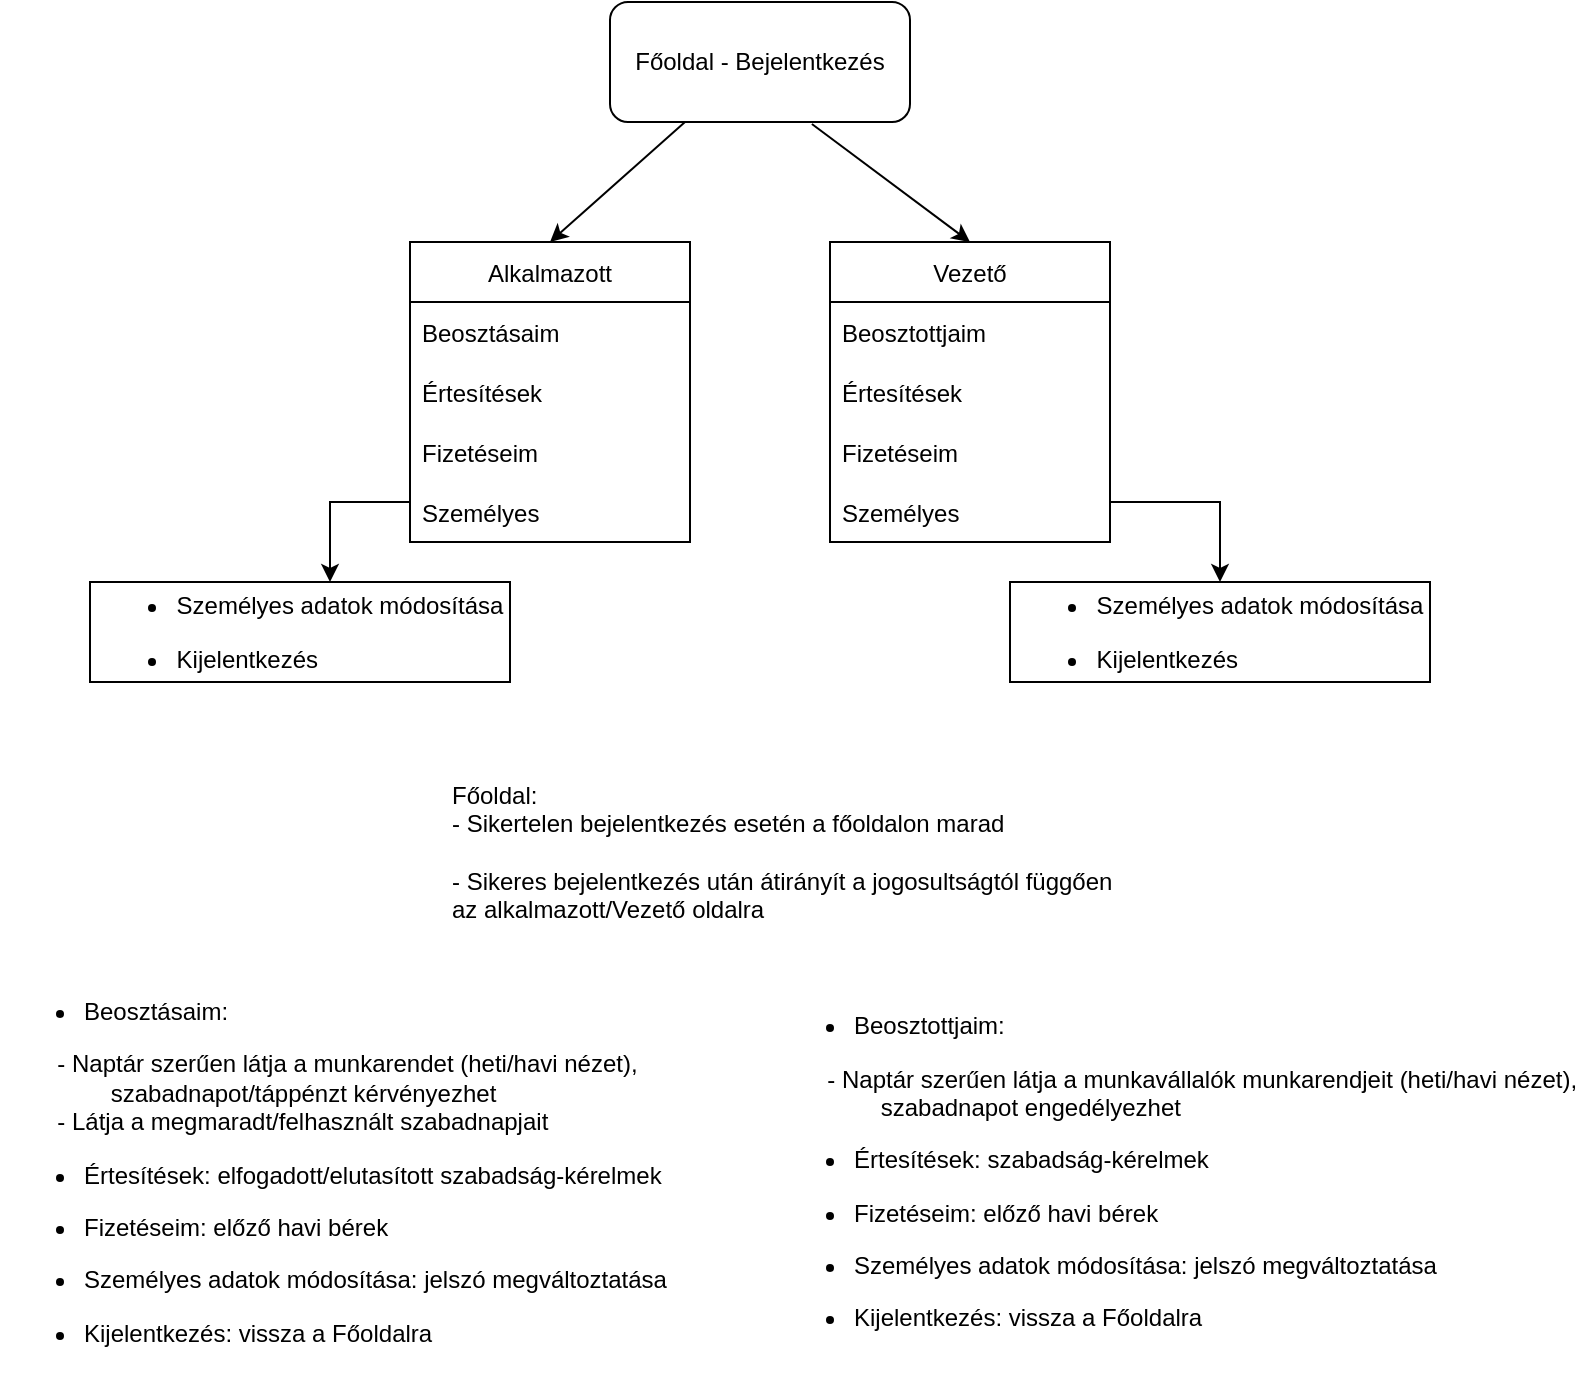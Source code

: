 <mxfile version="16.5.2" type="github"><diagram id="IwJc-QEqkXl9kFJ9T2ZH" name="Page-1"><mxGraphModel dx="1278" dy="564" grid="1" gridSize="10" guides="1" tooltips="1" connect="1" arrows="1" fold="1" page="1" pageScale="1" pageWidth="827" pageHeight="1169" math="0" shadow="0"><root><mxCell id="E9ZvQ36hueqxSMFOdhHU-0"/><mxCell id="E9ZvQ36hueqxSMFOdhHU-1" parent="E9ZvQ36hueqxSMFOdhHU-0"/><mxCell id="AZOoN2vLzfq_cbHg0gJf-1" value="Főoldal - Bejelentkezés" style="rounded=1;whiteSpace=wrap;html=1;" vertex="1" parent="E9ZvQ36hueqxSMFOdhHU-1"><mxGeometry x="330" y="120" width="150" height="60" as="geometry"/></mxCell><mxCell id="AZOoN2vLzfq_cbHg0gJf-14" value="Alkalmazott" style="swimlane;fontStyle=0;childLayout=stackLayout;horizontal=1;startSize=30;horizontalStack=0;resizeParent=1;resizeParentMax=0;resizeLast=0;collapsible=1;marginBottom=0;" vertex="1" parent="E9ZvQ36hueqxSMFOdhHU-1"><mxGeometry x="230" y="240" width="140" height="150" as="geometry"/></mxCell><mxCell id="AZOoN2vLzfq_cbHg0gJf-15" value="Beosztásaim" style="text;strokeColor=none;fillColor=none;align=left;verticalAlign=middle;spacingLeft=4;spacingRight=4;overflow=hidden;points=[[0,0.5],[1,0.5]];portConstraint=eastwest;rotatable=0;" vertex="1" parent="AZOoN2vLzfq_cbHg0gJf-14"><mxGeometry y="30" width="140" height="30" as="geometry"/></mxCell><mxCell id="AZOoN2vLzfq_cbHg0gJf-16" value="Értesítések" style="text;strokeColor=none;fillColor=none;align=left;verticalAlign=middle;spacingLeft=4;spacingRight=4;overflow=hidden;points=[[0,0.5],[1,0.5]];portConstraint=eastwest;rotatable=0;" vertex="1" parent="AZOoN2vLzfq_cbHg0gJf-14"><mxGeometry y="60" width="140" height="30" as="geometry"/></mxCell><mxCell id="AZOoN2vLzfq_cbHg0gJf-17" value="Fizetéseim" style="text;strokeColor=none;fillColor=none;align=left;verticalAlign=middle;spacingLeft=4;spacingRight=4;overflow=hidden;points=[[0,0.5],[1,0.5]];portConstraint=eastwest;rotatable=0;" vertex="1" parent="AZOoN2vLzfq_cbHg0gJf-14"><mxGeometry y="90" width="140" height="30" as="geometry"/></mxCell><mxCell id="AZOoN2vLzfq_cbHg0gJf-30" value="Személyes" style="text;strokeColor=none;fillColor=none;align=left;verticalAlign=middle;spacingLeft=4;spacingRight=4;overflow=hidden;points=[[0,0.5],[1,0.5]];portConstraint=eastwest;rotatable=0;" vertex="1" parent="AZOoN2vLzfq_cbHg0gJf-14"><mxGeometry y="120" width="140" height="30" as="geometry"/></mxCell><mxCell id="AZOoN2vLzfq_cbHg0gJf-28" value="" style="edgeStyle=segmentEdgeStyle;endArrow=classic;html=1;rounded=0;" edge="1" parent="E9ZvQ36hueqxSMFOdhHU-1"><mxGeometry width="50" height="50" relative="1" as="geometry"><mxPoint x="230" y="370" as="sourcePoint"/><mxPoint x="190" y="410" as="targetPoint"/></mxGeometry></mxCell><mxCell id="AZOoN2vLzfq_cbHg0gJf-29" value="&lt;div&gt;&lt;ul&gt;&lt;li&gt;Személyes adatok módosítása&lt;/li&gt;&lt;/ul&gt;&lt;/div&gt;&lt;div align=&quot;left&quot;&gt;&lt;ul&gt;&lt;li&gt;Kijelentkezés&lt;br&gt;&lt;/li&gt;&lt;/ul&gt;&lt;/div&gt;" style="rounded=0;whiteSpace=wrap;html=1;" vertex="1" parent="E9ZvQ36hueqxSMFOdhHU-1"><mxGeometry x="70" y="410" width="210" height="50" as="geometry"/></mxCell><mxCell id="AZOoN2vLzfq_cbHg0gJf-31" value="" style="endArrow=classic;html=1;rounded=0;entryX=0.5;entryY=0;entryDx=0;entryDy=0;exitX=0.25;exitY=1;exitDx=0;exitDy=0;" edge="1" parent="E9ZvQ36hueqxSMFOdhHU-1" source="AZOoN2vLzfq_cbHg0gJf-1" target="AZOoN2vLzfq_cbHg0gJf-14"><mxGeometry width="50" height="50" relative="1" as="geometry"><mxPoint x="370" y="170" as="sourcePoint"/><mxPoint x="310" y="230" as="targetPoint"/></mxGeometry></mxCell><mxCell id="AZOoN2vLzfq_cbHg0gJf-32" value="Vezető" style="swimlane;fontStyle=0;childLayout=stackLayout;horizontal=1;startSize=30;horizontalStack=0;resizeParent=1;resizeParentMax=0;resizeLast=0;collapsible=1;marginBottom=0;" vertex="1" parent="E9ZvQ36hueqxSMFOdhHU-1"><mxGeometry x="440" y="240" width="140" height="150" as="geometry"/></mxCell><mxCell id="AZOoN2vLzfq_cbHg0gJf-33" value="Beosztottjaim" style="text;strokeColor=none;fillColor=none;align=left;verticalAlign=middle;spacingLeft=4;spacingRight=4;overflow=hidden;points=[[0,0.5],[1,0.5]];portConstraint=eastwest;rotatable=0;" vertex="1" parent="AZOoN2vLzfq_cbHg0gJf-32"><mxGeometry y="30" width="140" height="30" as="geometry"/></mxCell><mxCell id="AZOoN2vLzfq_cbHg0gJf-34" value="Értesítések" style="text;strokeColor=none;fillColor=none;align=left;verticalAlign=middle;spacingLeft=4;spacingRight=4;overflow=hidden;points=[[0,0.5],[1,0.5]];portConstraint=eastwest;rotatable=0;" vertex="1" parent="AZOoN2vLzfq_cbHg0gJf-32"><mxGeometry y="60" width="140" height="30" as="geometry"/></mxCell><mxCell id="AZOoN2vLzfq_cbHg0gJf-35" value="Fizetéseim" style="text;strokeColor=none;fillColor=none;align=left;verticalAlign=middle;spacingLeft=4;spacingRight=4;overflow=hidden;points=[[0,0.5],[1,0.5]];portConstraint=eastwest;rotatable=0;" vertex="1" parent="AZOoN2vLzfq_cbHg0gJf-32"><mxGeometry y="90" width="140" height="30" as="geometry"/></mxCell><mxCell id="AZOoN2vLzfq_cbHg0gJf-36" value="Személyes" style="text;strokeColor=none;fillColor=none;align=left;verticalAlign=middle;spacingLeft=4;spacingRight=4;overflow=hidden;points=[[0,0.5],[1,0.5]];portConstraint=eastwest;rotatable=0;" vertex="1" parent="AZOoN2vLzfq_cbHg0gJf-32"><mxGeometry y="120" width="140" height="30" as="geometry"/></mxCell><mxCell id="AZOoN2vLzfq_cbHg0gJf-37" value="" style="endArrow=classic;html=1;rounded=0;entryX=0.5;entryY=0;entryDx=0;entryDy=0;exitX=0.673;exitY=1.017;exitDx=0;exitDy=0;exitPerimeter=0;" edge="1" parent="E9ZvQ36hueqxSMFOdhHU-1" source="AZOoN2vLzfq_cbHg0gJf-1" target="AZOoN2vLzfq_cbHg0gJf-32"><mxGeometry width="50" height="50" relative="1" as="geometry"><mxPoint x="430" y="190" as="sourcePoint"/><mxPoint x="480" y="180" as="targetPoint"/></mxGeometry></mxCell><mxCell id="AZOoN2vLzfq_cbHg0gJf-38" value="&lt;div&gt;&lt;ul&gt;&lt;li&gt;Személyes adatok módosítása&lt;/li&gt;&lt;/ul&gt;&lt;/div&gt;&lt;div align=&quot;left&quot;&gt;&lt;ul&gt;&lt;li&gt;Kijelentkezés&lt;br&gt;&lt;/li&gt;&lt;/ul&gt;&lt;/div&gt;" style="rounded=0;whiteSpace=wrap;html=1;" vertex="1" parent="E9ZvQ36hueqxSMFOdhHU-1"><mxGeometry x="530" y="410" width="210" height="50" as="geometry"/></mxCell><mxCell id="AZOoN2vLzfq_cbHg0gJf-39" value="" style="edgeStyle=segmentEdgeStyle;endArrow=classic;html=1;rounded=0;entryX=0.5;entryY=0;entryDx=0;entryDy=0;" edge="1" parent="E9ZvQ36hueqxSMFOdhHU-1" target="AZOoN2vLzfq_cbHg0gJf-38"><mxGeometry width="50" height="50" relative="1" as="geometry"><mxPoint x="580" y="370" as="sourcePoint"/><mxPoint x="630" y="320" as="targetPoint"/></mxGeometry></mxCell><mxCell id="AZOoN2vLzfq_cbHg0gJf-40" value="&lt;div align=&quot;left&quot;&gt;Főoldal:&lt;/div&gt;&lt;div align=&quot;left&quot;&gt;- Sikertelen bejelentkezés esetén a főoldalon marad&lt;/div&gt;&lt;div&gt;&lt;br&gt;&lt;/div&gt;&lt;div&gt;- Sikeres bejelentkezés után átirányít a jogosultságtól függően&lt;/div&gt;&lt;div&gt;az alkalmazott/Vezető oldalra&lt;br&gt;&lt;/div&gt;" style="text;html=1;align=left;verticalAlign=middle;resizable=1;points=[];autosize=1;strokeColor=none;fillColor=none;" vertex="1" parent="E9ZvQ36hueqxSMFOdhHU-1"><mxGeometry x="249" y="500" width="330" height="90" as="geometry"/></mxCell><mxCell id="AZOoN2vLzfq_cbHg0gJf-42" value="&lt;ul&gt;&lt;li&gt;Beosztásaim: &lt;br&gt;&lt;/li&gt;&lt;/ul&gt;&lt;div&gt;&lt;span style=&quot;white-space: pre&quot;&gt;&#9;&lt;/span&gt;- Naptár szerűen látja a munkarendet (heti/havi nézet),&lt;/div&gt;&lt;div&gt;&amp;nbsp;&lt;span style=&quot;white-space: pre&quot;&gt;&#9;&lt;/span&gt;&lt;span style=&quot;white-space: pre&quot;&gt;&#9;&lt;/span&gt;szabadnapot/táppénzt kérvényezhet&lt;/div&gt;&lt;div&gt;&lt;span style=&quot;white-space: pre&quot;&gt;&#9;&lt;/span&gt;- Látja a megmaradt/felhasznált szabadnapjait&lt;br&gt; &lt;/div&gt;&lt;div&gt;&lt;ul&gt;&lt;li&gt;Értesítések: elfogadott/elutasított szabadság-kérelmek&lt;/li&gt;&lt;/ul&gt;&lt;/div&gt;&lt;div&gt;&lt;ul&gt;&lt;li&gt;Fizetéseim: előző havi bérek&lt;/li&gt;&lt;/ul&gt;&lt;/div&gt;&lt;div&gt;&lt;ul&gt;&lt;li&gt;Személyes adatok módosítása: jelszó megváltoztatása&lt;/li&gt;&lt;/ul&gt;&lt;/div&gt;&lt;div&gt;&lt;ul&gt;&lt;li&gt;Kijelentkezés: vissza a Főoldalra&lt;br&gt;&lt;/li&gt;&lt;/ul&gt;&lt;/div&gt;" style="text;html=1;align=left;verticalAlign=middle;resizable=1;points=[];autosize=1;strokeColor=none;fillColor=none;" vertex="1" parent="E9ZvQ36hueqxSMFOdhHU-1"><mxGeometry x="25" y="605" width="340" height="200" as="geometry"/></mxCell><mxCell id="AZOoN2vLzfq_cbHg0gJf-44" value="&lt;ul&gt;&lt;li&gt;Beosztottjaim: &lt;br&gt;&lt;/li&gt;&lt;/ul&gt;&lt;div&gt;&lt;span style=&quot;white-space: pre&quot;&gt;&#9;&lt;/span&gt;- Naptár szerűen látja a munkavállalók munkarendjeit (heti/havi nézet),&lt;/div&gt;&lt;div&gt;&amp;nbsp;&lt;span style=&quot;white-space: pre&quot;&gt;&#9;&lt;/span&gt;&lt;span style=&quot;white-space: pre&quot;&gt;&#9;&lt;/span&gt;szabadnapot engedélyezhet&lt;br&gt;&lt;/div&gt;&lt;div&gt;&lt;ul&gt;&lt;li&gt;Értesítések: szabadság-kérelmek&lt;/li&gt;&lt;/ul&gt;&lt;/div&gt;&lt;div&gt;&lt;ul&gt;&lt;li&gt;Fizetéseim: előző havi bérek&lt;/li&gt;&lt;/ul&gt;&lt;/div&gt;&lt;div&gt;&lt;ul&gt;&lt;li&gt;Személyes adatok módosítása: jelszó megváltoztatása&lt;br&gt;&lt;/li&gt;&lt;/ul&gt;&lt;div&gt;&lt;ul&gt;&lt;li&gt;Kijelentkezés: vissza a Főoldalra&lt;br&gt;&lt;/li&gt;&lt;/ul&gt;&lt;/div&gt;&lt;/div&gt;" style="text;html=1;align=left;verticalAlign=middle;resizable=1;points=[];autosize=1;strokeColor=none;fillColor=none;" vertex="1" parent="E9ZvQ36hueqxSMFOdhHU-1"><mxGeometry x="410" y="610" width="400" height="190" as="geometry"/></mxCell></root></mxGraphModel></diagram></mxfile>